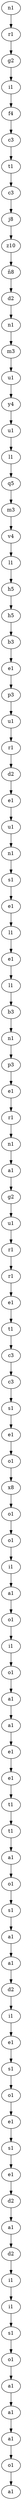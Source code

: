 digraph G 
 { 
0 [label=n1];
1 [label=r1];
2 [label=g2];
3 [label=i1];
4 [label=f4];
5 [label=c3];
6 [label=t1];
7 [label=c3];
8 [label=j8];
9 [label=z10];
10 [label=ñ8];
11 [label=d2];
12 [label=n1];
13 [label=m3];
14 [label=u1];
15 [label=y4];
16 [label=u1];
17 [label=l1];
18 [label=q5];
19 [label=m3];
20 [label=v4];
21 [label=l1];
22 [label=h5];
23 [label=h5];
24 [label=b3];
25 [label=e1];
26 [label=p3];
27 [label=u1];
28 [label=r1];
29 [label=d2];
30 [label=e1];
31 [label=u1];
32 [label=n1];
33 [label=s1];
34 [label=e1];
35 [label=l1];
36 [label=e1];
37 [label=l1];
38 [label=b3];
39 [label=n1];
40 [label=p3];
41 [label=e1];
42 [label=r1];
43 [label=n1];
44 [label=a1];
45 [label=g2];
46 [label=u1];
47 [label=r1];
48 [label=r1];
49 [label=e1];
50 [label=t1];
51 [label=c3];
52 [label=c3];
53 [label=s1];
54 [label=e1];
55 [label=o1];
56 [label=x8];
57 [label=o1];
58 [label=o1];
59 [label=i1];
60 [label=a1];
61 [label=o1];
62 [label=i1];
63 [label=o1];
64 [label=a1];
65 [label=a1];
66 [label=e1];
67 [label=e1];
68 [label=t1];
69 [label=t1];
70 [label=a1];
71 [label=o1];
72 [label=s1];
73 [label=a1];
74 [label=a1];
75 [label=d2];
76 [label=i1];
77 [label=e1];
78 [label=s1];
79 [label=o1];
80 [label=e1];
81 [label=s1];
82 [label=e1];
83 [label=d2];
84 [label=a1];
85 [label=d2];
86 [label=i1];
87 [label=i1];
88 [label=s1];
89 [label=o1];
90 [label=a1];
91 [label=a1];
92 [label=a1];
93 [label=o1];
94 [label=a1];
0->1;
1->2;
2->3;
3->4;
4->5;
5->6;
6->7;
7->8;
8->9;
9->10;
10->11;
11->12;
12->13;
13->14;
14->15;
15->16;
16->17;
17->18;
18->19;
19->20;
20->21;
21->22;
22->23;
23->24;
24->25;
25->26;
26->27;
27->28;
28->29;
29->30;
30->31;
31->32;
32->33;
33->34;
34->35;
35->36;
36->37;
37->38;
38->39;
39->40;
40->41;
41->42;
42->43;
43->44;
44->45;
45->46;
46->47;
47->48;
48->49;
49->50;
50->51;
51->52;
52->53;
53->54;
54->55;
55->56;
56->57;
57->58;
58->59;
59->60;
60->61;
61->62;
62->63;
63->64;
64->65;
65->66;
66->67;
67->68;
68->69;
69->70;
70->71;
71->72;
72->73;
73->74;
74->75;
75->76;
76->77;
77->78;
78->79;
79->80;
80->81;
81->82;
82->83;
83->84;
84->85;
85->86;
86->87;
87->88;
88->89;
89->90;
90->91;
91->92;
92->93;
93->94;
}